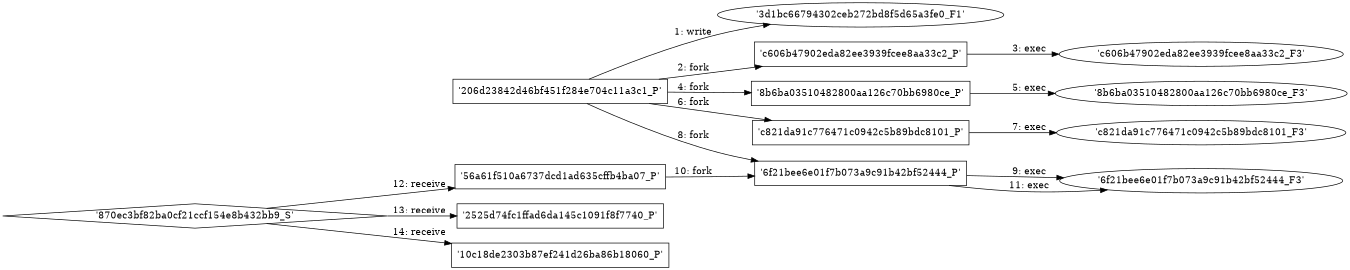digraph "D:\Learning\Paper\apt\基于CTI的攻击预警\Dataset\攻击图\ASGfromALLCTI\Malicious PNGs What You See Is Not All You Get!.dot" {
rankdir="LR"
size="9"
fixedsize="false"
splines="true"
nodesep=0.3
ranksep=0
fontsize=10
overlap="scalexy"
engine= "neato"
	"'3d1bc66794302ceb272bd8f5d65a3fe0_F1'" [node_type=file shape=ellipse]
	"'206d23842d46bf451f284e704c11a3c1_P'" [node_type=Process shape=box]
	"'206d23842d46bf451f284e704c11a3c1_P'" -> "'3d1bc66794302ceb272bd8f5d65a3fe0_F1'" [label="1: write"]
	"'206d23842d46bf451f284e704c11a3c1_P'" [node_type=Process shape=box]
	"'c606b47902eda82ee3939fcee8aa33c2_P'" [node_type=Process shape=box]
	"'206d23842d46bf451f284e704c11a3c1_P'" -> "'c606b47902eda82ee3939fcee8aa33c2_P'" [label="2: fork"]
	"'c606b47902eda82ee3939fcee8aa33c2_P'" [node_type=Process shape=box]
	"'c606b47902eda82ee3939fcee8aa33c2_F3'" [node_type=File shape=ellipse]
	"'c606b47902eda82ee3939fcee8aa33c2_P'" -> "'c606b47902eda82ee3939fcee8aa33c2_F3'" [label="3: exec"]
	"'206d23842d46bf451f284e704c11a3c1_P'" [node_type=Process shape=box]
	"'8b6ba03510482800aa126c70bb6980ce_P'" [node_type=Process shape=box]
	"'206d23842d46bf451f284e704c11a3c1_P'" -> "'8b6ba03510482800aa126c70bb6980ce_P'" [label="4: fork"]
	"'8b6ba03510482800aa126c70bb6980ce_P'" [node_type=Process shape=box]
	"'8b6ba03510482800aa126c70bb6980ce_F3'" [node_type=File shape=ellipse]
	"'8b6ba03510482800aa126c70bb6980ce_P'" -> "'8b6ba03510482800aa126c70bb6980ce_F3'" [label="5: exec"]
	"'206d23842d46bf451f284e704c11a3c1_P'" [node_type=Process shape=box]
	"'c821da91c776471c0942c5b89bdc8101_P'" [node_type=Process shape=box]
	"'206d23842d46bf451f284e704c11a3c1_P'" -> "'c821da91c776471c0942c5b89bdc8101_P'" [label="6: fork"]
	"'c821da91c776471c0942c5b89bdc8101_P'" [node_type=Process shape=box]
	"'c821da91c776471c0942c5b89bdc8101_F3'" [node_type=File shape=ellipse]
	"'c821da91c776471c0942c5b89bdc8101_P'" -> "'c821da91c776471c0942c5b89bdc8101_F3'" [label="7: exec"]
	"'206d23842d46bf451f284e704c11a3c1_P'" [node_type=Process shape=box]
	"'6f21bee6e01f7b073a9c91b42bf52444_P'" [node_type=Process shape=box]
	"'206d23842d46bf451f284e704c11a3c1_P'" -> "'6f21bee6e01f7b073a9c91b42bf52444_P'" [label="8: fork"]
	"'6f21bee6e01f7b073a9c91b42bf52444_P'" [node_type=Process shape=box]
	"'6f21bee6e01f7b073a9c91b42bf52444_F3'" [node_type=File shape=ellipse]
	"'6f21bee6e01f7b073a9c91b42bf52444_P'" -> "'6f21bee6e01f7b073a9c91b42bf52444_F3'" [label="9: exec"]
	"'56a61f510a6737dcd1ad635cffb4ba07_P'" [node_type=Process shape=box]
	"'6f21bee6e01f7b073a9c91b42bf52444_P'" [node_type=Process shape=box]
	"'56a61f510a6737dcd1ad635cffb4ba07_P'" -> "'6f21bee6e01f7b073a9c91b42bf52444_P'" [label="10: fork"]
	"'6f21bee6e01f7b073a9c91b42bf52444_P'" [node_type=Process shape=box]
	"'6f21bee6e01f7b073a9c91b42bf52444_F3'" [node_type=File shape=ellipse]
	"'6f21bee6e01f7b073a9c91b42bf52444_P'" -> "'6f21bee6e01f7b073a9c91b42bf52444_F3'" [label="11: exec"]
	"'56a61f510a6737dcd1ad635cffb4ba07_P'" [node_type=Process shape=box]
	"'870ec3bf82ba0cf21ccf154e8b432bb9_S'" [node_type=Socket shape=diamond]
	"'870ec3bf82ba0cf21ccf154e8b432bb9_S'" -> "'56a61f510a6737dcd1ad635cffb4ba07_P'" [label="12: receive"]
	"'2525d74fc1ffad6da145c1091f8f7740_P'" [node_type=Process shape=box]
	"'870ec3bf82ba0cf21ccf154e8b432bb9_S'" [node_type=Socket shape=diamond]
	"'870ec3bf82ba0cf21ccf154e8b432bb9_S'" -> "'2525d74fc1ffad6da145c1091f8f7740_P'" [label="13: receive"]
	"'10c18de2303b87ef241d26ba86b18060_P'" [node_type=Process shape=box]
	"'870ec3bf82ba0cf21ccf154e8b432bb9_S'" [node_type=Socket shape=diamond]
	"'870ec3bf82ba0cf21ccf154e8b432bb9_S'" -> "'10c18de2303b87ef241d26ba86b18060_P'" [label="14: receive"]
}
